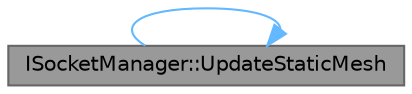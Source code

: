 digraph "ISocketManager::UpdateStaticMesh"
{
 // INTERACTIVE_SVG=YES
 // LATEX_PDF_SIZE
  bgcolor="transparent";
  edge [fontname=Helvetica,fontsize=10,labelfontname=Helvetica,labelfontsize=10];
  node [fontname=Helvetica,fontsize=10,shape=box,height=0.2,width=0.4];
  rankdir="LR";
  Node1 [id="Node000001",label="ISocketManager::UpdateStaticMesh",height=0.2,width=0.4,color="gray40", fillcolor="grey60", style="filled", fontcolor="black",tooltip="Updates the StaticMesh currently being edited."];
  Node1 -> Node1 [id="edge1_Node000001_Node000001",color="steelblue1",style="solid",tooltip=" "];
}
